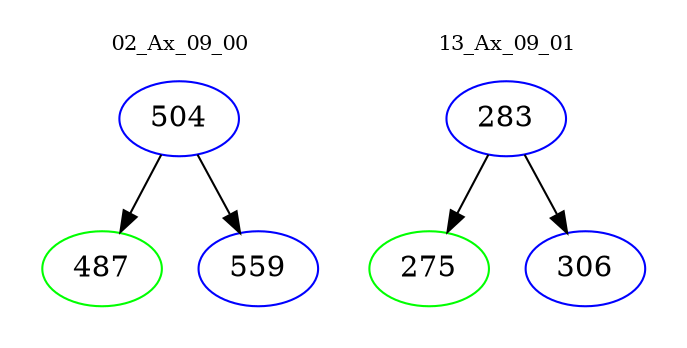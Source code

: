 digraph{
subgraph cluster_0 {
color = white
label = "02_Ax_09_00";
fontsize=10;
T0_504 [label="504", color="blue"]
T0_504 -> T0_487 [color="black"]
T0_487 [label="487", color="green"]
T0_504 -> T0_559 [color="black"]
T0_559 [label="559", color="blue"]
}
subgraph cluster_1 {
color = white
label = "13_Ax_09_01";
fontsize=10;
T1_283 [label="283", color="blue"]
T1_283 -> T1_275 [color="black"]
T1_275 [label="275", color="green"]
T1_283 -> T1_306 [color="black"]
T1_306 [label="306", color="blue"]
}
}
